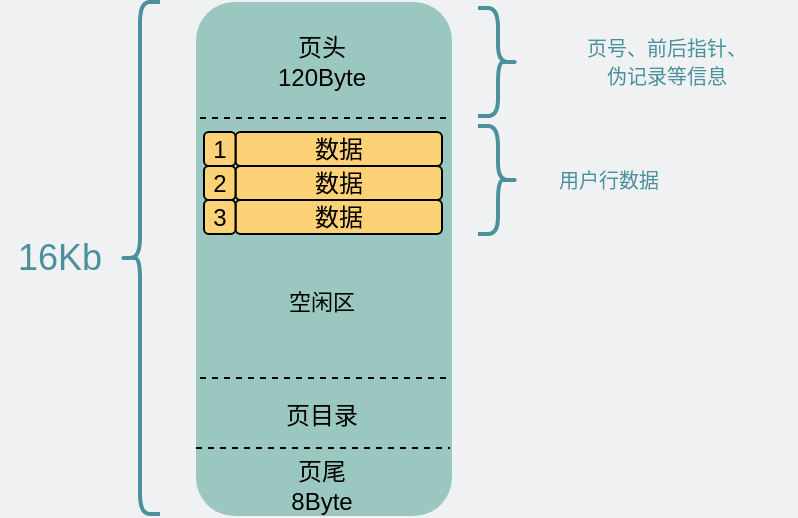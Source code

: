 <mxfile version="17.1.3" type="github">
  <diagram id="3228e29e-7158-1315-38df-8450db1d8a1d" name="Page-1">
    <mxGraphModel dx="654" dy="392" grid="0" gridSize="10" guides="1" tooltips="1" connect="1" arrows="1" fold="1" page="1" pageScale="1" pageWidth="430" pageHeight="310" background="#EFF1F3" math="0" shadow="0">
      <root>
        <mxCell id="0" />
        <mxCell id="1" parent="0" />
        <mxCell id="Se7m9wbekmZRPqUB92Le-1" value="" style="rounded=1;whiteSpace=wrap;html=1;strokeColor=none;fillColor=#9AC7BF;" parent="1" vertex="1">
          <mxGeometry x="116" y="337" width="128" height="257" as="geometry" />
        </mxCell>
        <mxCell id="spV6VU4cGSJD96CcmEE0-6" value="数据" style="rounded=1;whiteSpace=wrap;html=1;fillColor=#FDD276;strokeColor=default;fontColor=#000000;align=center;" parent="1" vertex="1">
          <mxGeometry x="135.75" y="402" width="103.25" height="17" as="geometry" />
        </mxCell>
        <mxCell id="SSU85J6YOylga-3CZ0uj-2" value="&lt;font&gt;1&lt;/font&gt;" style="rounded=1;whiteSpace=wrap;html=1;fillColor=#FDD276;strokeColor=default;fontColor=#000000;" parent="1" vertex="1">
          <mxGeometry x="120" y="402" width="15.75" height="17" as="geometry" />
        </mxCell>
        <mxCell id="SSU85J6YOylga-3CZ0uj-3" value="数据" style="rounded=1;whiteSpace=wrap;html=1;fillColor=#FDD276;strokeColor=default;fontColor=#000000;align=center;" parent="1" vertex="1">
          <mxGeometry x="135.75" y="419" width="103.25" height="17" as="geometry" />
        </mxCell>
        <mxCell id="SSU85J6YOylga-3CZ0uj-4" value="&lt;font&gt;2&lt;/font&gt;" style="rounded=1;whiteSpace=wrap;html=1;fillColor=#FDD276;strokeColor=default;fontColor=#000000;" parent="1" vertex="1">
          <mxGeometry x="120" y="419" width="15.75" height="17" as="geometry" />
        </mxCell>
        <mxCell id="SSU85J6YOylga-3CZ0uj-5" value="数据" style="rounded=1;whiteSpace=wrap;html=1;fillColor=#FDD276;strokeColor=default;fontColor=#000000;align=center;" parent="1" vertex="1">
          <mxGeometry x="135.75" y="436" width="103.25" height="17" as="geometry" />
        </mxCell>
        <mxCell id="SSU85J6YOylga-3CZ0uj-6" value="&lt;font&gt;3&lt;/font&gt;" style="rounded=1;whiteSpace=wrap;html=1;fillColor=#FDD276;strokeColor=default;fontColor=#000000;" parent="1" vertex="1">
          <mxGeometry x="120" y="436" width="15.75" height="17" as="geometry" />
        </mxCell>
        <mxCell id="Se7m9wbekmZRPqUB92Le-4" value="" style="endArrow=none;dashed=1;html=1;rounded=0;" parent="1" edge="1">
          <mxGeometry width="50" height="50" relative="1" as="geometry">
            <mxPoint x="118" y="395" as="sourcePoint" />
            <mxPoint x="243" y="395" as="targetPoint" />
          </mxGeometry>
        </mxCell>
        <mxCell id="Se7m9wbekmZRPqUB92Le-5" value="页头120Byte" style="text;html=1;strokeColor=none;fillColor=none;align=center;verticalAlign=middle;whiteSpace=wrap;rounded=0;" parent="1" vertex="1">
          <mxGeometry x="149" y="352" width="60" height="30" as="geometry" />
        </mxCell>
        <mxCell id="Se7m9wbekmZRPqUB92Le-6" value="" style="endArrow=none;dashed=1;html=1;rounded=0;" parent="1" edge="1">
          <mxGeometry width="50" height="50" relative="1" as="geometry">
            <mxPoint x="116" y="560" as="sourcePoint" />
            <mxPoint x="243.0" y="560" as="targetPoint" />
          </mxGeometry>
        </mxCell>
        <mxCell id="Se7m9wbekmZRPqUB92Le-7" value="" style="endArrow=none;dashed=1;html=1;rounded=0;" parent="1" edge="1">
          <mxGeometry width="50" height="50" relative="1" as="geometry">
            <mxPoint x="118" y="525" as="sourcePoint" />
            <mxPoint x="243.0" y="525" as="targetPoint" />
          </mxGeometry>
        </mxCell>
        <mxCell id="Se7m9wbekmZRPqUB92Le-8" value="页目录" style="text;html=1;strokeColor=none;fillColor=none;align=center;verticalAlign=middle;whiteSpace=wrap;rounded=0;" parent="1" vertex="1">
          <mxGeometry x="149" y="529" width="60" height="30" as="geometry" />
        </mxCell>
        <mxCell id="Se7m9wbekmZRPqUB92Le-10" value="页尾 8Byte" style="text;html=1;strokeColor=none;fillColor=none;align=center;verticalAlign=middle;whiteSpace=wrap;rounded=0;" parent="1" vertex="1">
          <mxGeometry x="149" y="564" width="60" height="30" as="geometry" />
        </mxCell>
        <mxCell id="Se7m9wbekmZRPqUB92Le-11" value="空闲区" style="text;html=1;strokeColor=none;fillColor=none;align=center;verticalAlign=middle;whiteSpace=wrap;rounded=0;fontSize=11;" parent="1" vertex="1">
          <mxGeometry x="149" y="472" width="60" height="30" as="geometry" />
        </mxCell>
        <mxCell id="Se7m9wbekmZRPqUB92Le-12" value="" style="shape=curlyBracket;whiteSpace=wrap;html=1;rounded=1;flipH=1;fontSize=11;fillColor=none;strokeWidth=2;strokeColor=#4A919B;fontColor=#4A919B;" parent="1" vertex="1">
          <mxGeometry x="257" y="399" width="20" height="54" as="geometry" />
        </mxCell>
        <mxCell id="Se7m9wbekmZRPqUB92Le-13" value="&lt;font style=&quot;font-size: 10px&quot;&gt;用户行数据&lt;/font&gt;" style="text;html=1;strokeColor=none;fillColor=none;align=center;verticalAlign=middle;whiteSpace=wrap;rounded=0;fontSize=11;fontColor=#4A919B;" parent="1" vertex="1">
          <mxGeometry x="289" y="409.5" width="67" height="33" as="geometry" />
        </mxCell>
        <mxCell id="Se7m9wbekmZRPqUB92Le-14" value="" style="shape=curlyBracket;whiteSpace=wrap;html=1;rounded=1;flipH=1;fontSize=11;fillColor=none;strokeWidth=2;strokeColor=#4A919B;fontColor=#4A919B;" parent="1" vertex="1">
          <mxGeometry x="257" y="340" width="20" height="54" as="geometry" />
        </mxCell>
        <mxCell id="Se7m9wbekmZRPqUB92Le-15" value="&lt;font style=&quot;font-size: 10px&quot;&gt;页号、前后指针、&lt;br&gt;伪记录等信息&lt;/font&gt;" style="text;html=1;strokeColor=none;fillColor=none;align=center;verticalAlign=middle;whiteSpace=wrap;rounded=0;fontSize=11;fontColor=#4A919B;" parent="1" vertex="1">
          <mxGeometry x="287" y="348.25" width="129" height="37.5" as="geometry" />
        </mxCell>
        <mxCell id="Se7m9wbekmZRPqUB92Le-16" value="" style="shape=curlyBracket;whiteSpace=wrap;html=1;rounded=1;fontSize=10;strokeColor=#4A919B;strokeWidth=2;fillColor=none;" parent="1" vertex="1">
          <mxGeometry x="78" y="337" width="20" height="256" as="geometry" />
        </mxCell>
        <mxCell id="Se7m9wbekmZRPqUB92Le-17" value="&lt;font style=&quot;font-size: 18px&quot; color=&quot;#4a919b&quot;&gt;16Kb&lt;/font&gt;" style="text;html=1;strokeColor=none;fillColor=none;align=center;verticalAlign=middle;whiteSpace=wrap;rounded=0;fontSize=10;" parent="1" vertex="1">
          <mxGeometry x="18" y="450" width="60" height="30" as="geometry" />
        </mxCell>
      </root>
    </mxGraphModel>
  </diagram>
</mxfile>
